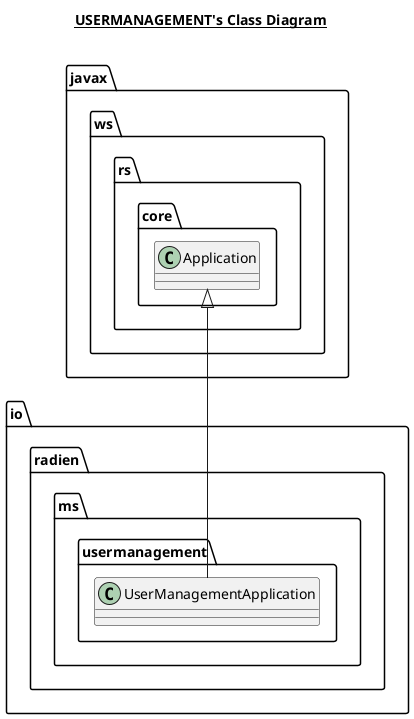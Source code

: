 @startuml

title __USERMANAGEMENT's Class Diagram__\n

  namespace io.radien.ms.usermanagement {
    class io.radien.ms.usermanagement.UserManagementApplication {
    }
  }
  

  io.radien.ms.usermanagement.UserManagementApplication -up-|> javax.ws.rs.core.Application







@enduml
